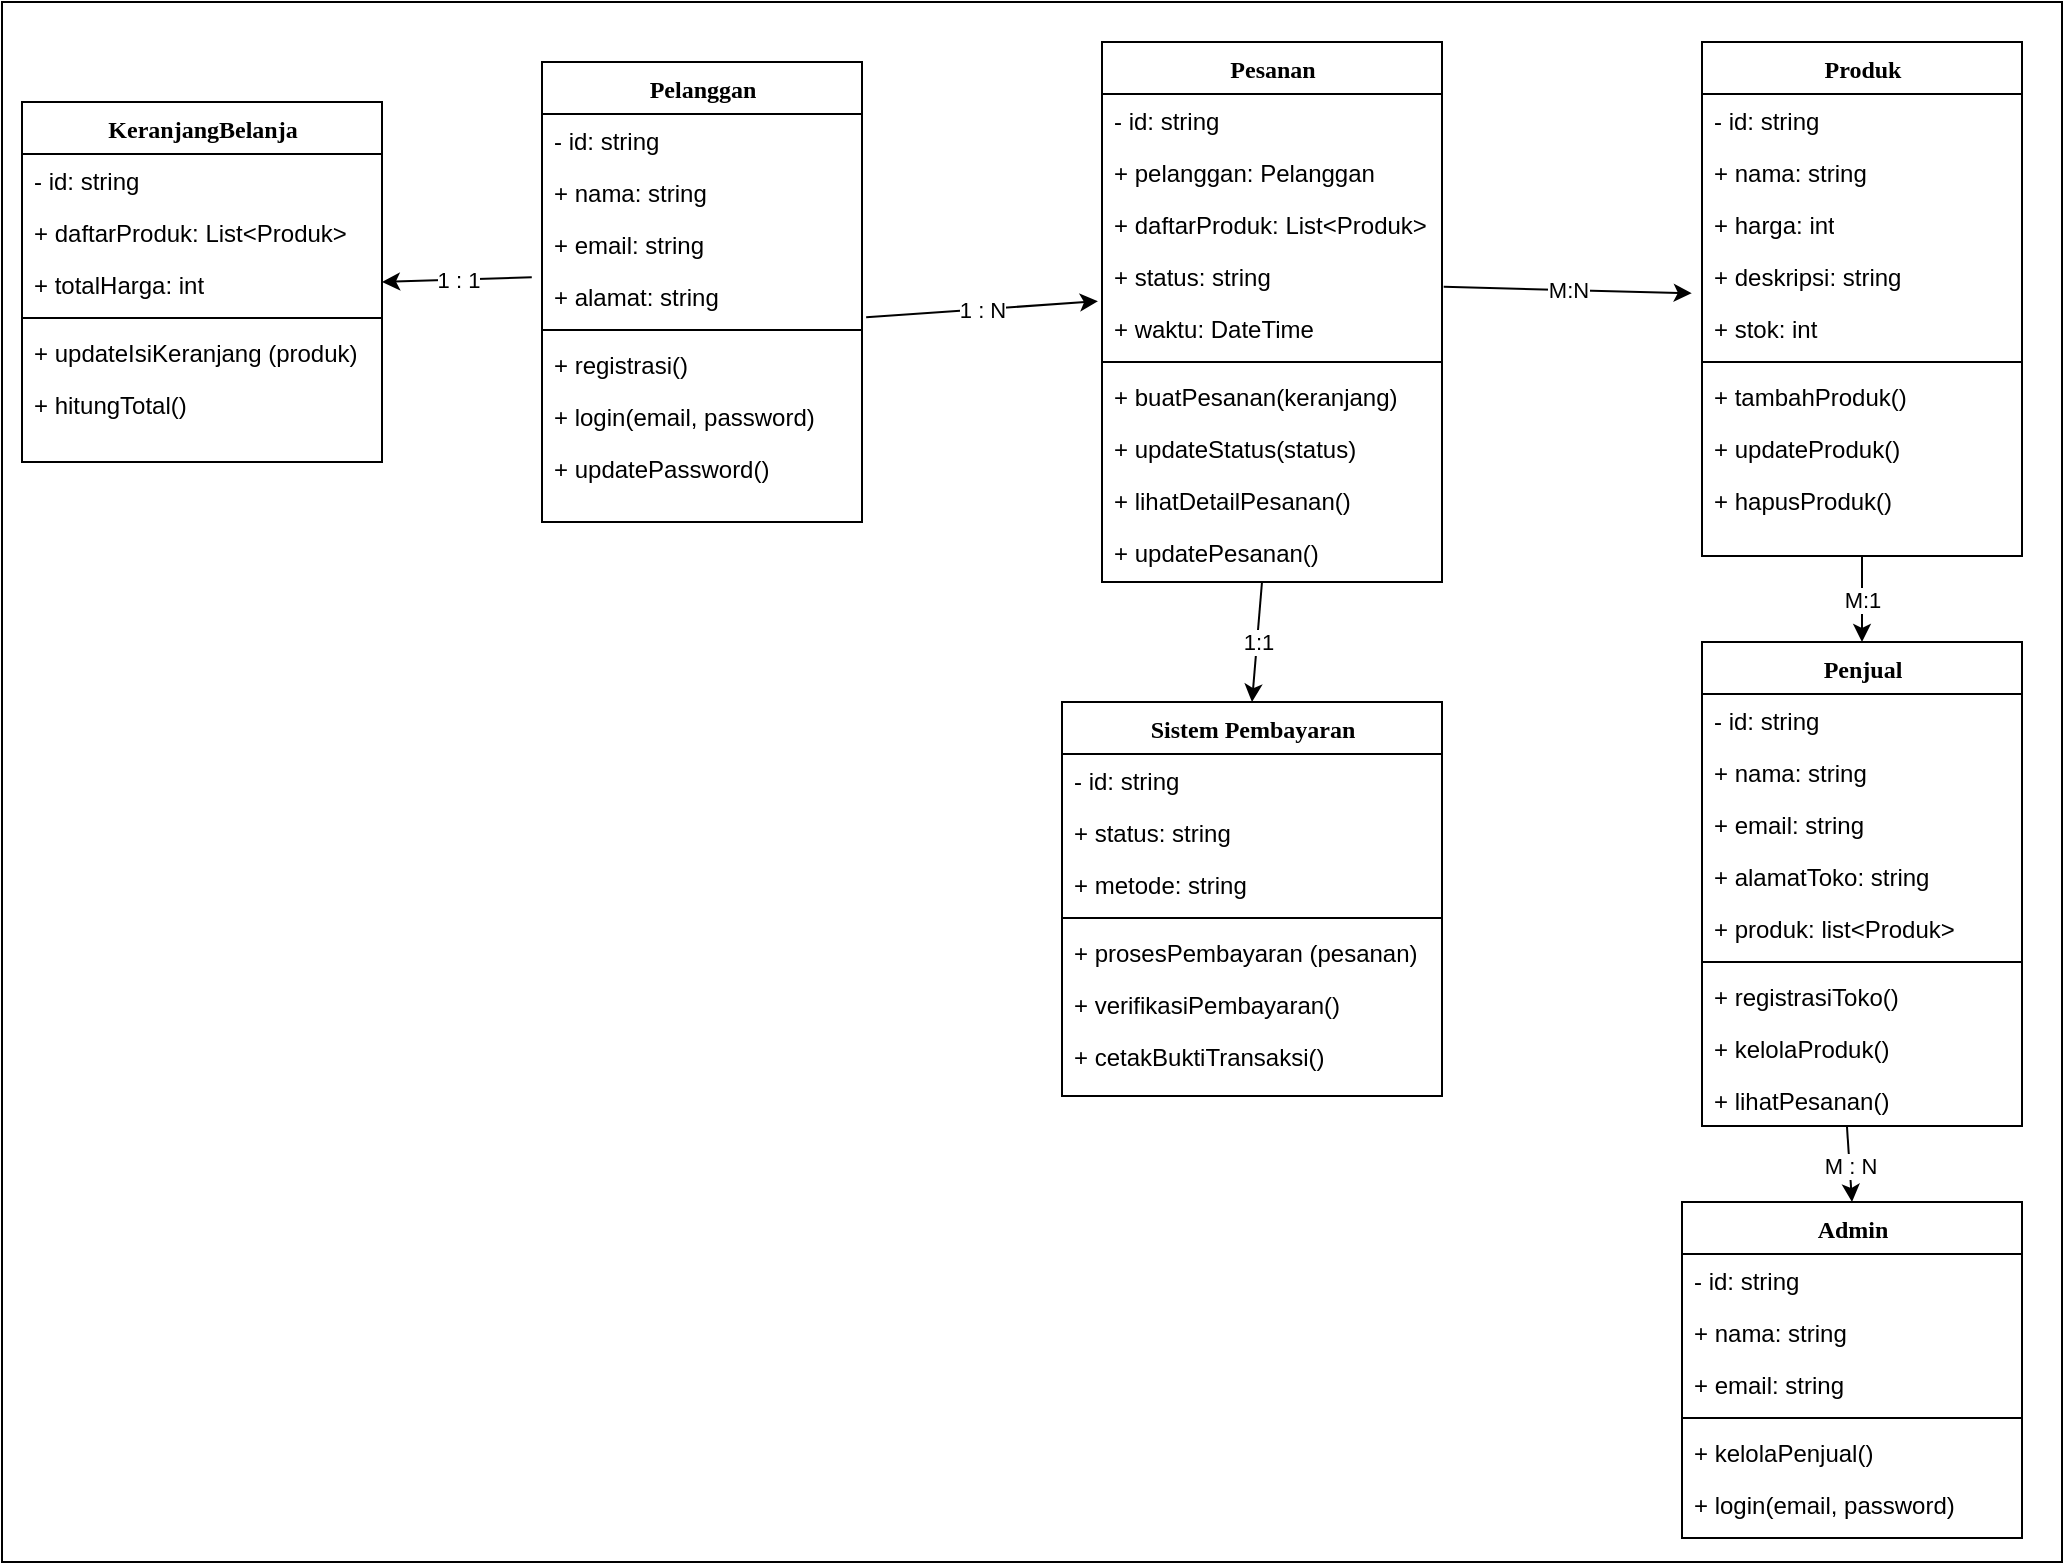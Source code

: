 <mxfile version="25.0.3">
  <diagram name="Page-1" id="9f46799a-70d6-7492-0946-bef42562c5a5">
    <mxGraphModel dx="1400" dy="1546" grid="1" gridSize="10" guides="1" tooltips="1" connect="1" arrows="1" fold="1" page="1" pageScale="1" pageWidth="1100" pageHeight="850" background="none" math="0" shadow="0">
      <root>
        <mxCell id="0" />
        <mxCell id="1" parent="0" />
        <mxCell id="QlvjzyDiHDwdIZpcbz52-32" value="" style="rounded=0;whiteSpace=wrap;html=1;" vertex="1" parent="1">
          <mxGeometry x="10" y="-10" width="1030" height="780" as="geometry" />
        </mxCell>
        <mxCell id="78961159f06e98e8-17" value="Produk" style="swimlane;html=1;fontStyle=1;align=center;verticalAlign=top;childLayout=stackLayout;horizontal=1;startSize=26;horizontalStack=0;resizeParent=1;resizeLast=0;collapsible=1;marginBottom=0;swimlaneFillColor=#ffffff;rounded=0;shadow=0;comic=0;labelBackgroundColor=none;strokeWidth=1;fillColor=none;fontFamily=Verdana;fontSize=12" parent="1" vertex="1">
          <mxGeometry x="860" y="10" width="160" height="257" as="geometry" />
        </mxCell>
        <mxCell id="78961159f06e98e8-21" value="- id: string" style="text;html=1;strokeColor=none;fillColor=none;align=left;verticalAlign=top;spacingLeft=4;spacingRight=4;whiteSpace=wrap;overflow=hidden;rotatable=0;points=[[0,0.5],[1,0.5]];portConstraint=eastwest;" parent="78961159f06e98e8-17" vertex="1">
          <mxGeometry y="26" width="160" height="26" as="geometry" />
        </mxCell>
        <mxCell id="78961159f06e98e8-23" value="+ nama: string" style="text;html=1;strokeColor=none;fillColor=none;align=left;verticalAlign=top;spacingLeft=4;spacingRight=4;whiteSpace=wrap;overflow=hidden;rotatable=0;points=[[0,0.5],[1,0.5]];portConstraint=eastwest;" parent="78961159f06e98e8-17" vertex="1">
          <mxGeometry y="52" width="160" height="26" as="geometry" />
        </mxCell>
        <mxCell id="78961159f06e98e8-25" value="+ harga: int" style="text;html=1;strokeColor=none;fillColor=none;align=left;verticalAlign=top;spacingLeft=4;spacingRight=4;whiteSpace=wrap;overflow=hidden;rotatable=0;points=[[0,0.5],[1,0.5]];portConstraint=eastwest;" parent="78961159f06e98e8-17" vertex="1">
          <mxGeometry y="78" width="160" height="26" as="geometry" />
        </mxCell>
        <mxCell id="78961159f06e98e8-26" value="+ deskripsi: string" style="text;html=1;strokeColor=none;fillColor=none;align=left;verticalAlign=top;spacingLeft=4;spacingRight=4;whiteSpace=wrap;overflow=hidden;rotatable=0;points=[[0,0.5],[1,0.5]];portConstraint=eastwest;" parent="78961159f06e98e8-17" vertex="1">
          <mxGeometry y="104" width="160" height="26" as="geometry" />
        </mxCell>
        <mxCell id="78961159f06e98e8-24" value="+ stok: int" style="text;html=1;strokeColor=none;fillColor=none;align=left;verticalAlign=top;spacingLeft=4;spacingRight=4;whiteSpace=wrap;overflow=hidden;rotatable=0;points=[[0,0.5],[1,0.5]];portConstraint=eastwest;" parent="78961159f06e98e8-17" vertex="1">
          <mxGeometry y="130" width="160" height="26" as="geometry" />
        </mxCell>
        <mxCell id="78961159f06e98e8-19" value="" style="line;html=1;strokeWidth=1;fillColor=none;align=left;verticalAlign=middle;spacingTop=-1;spacingLeft=3;spacingRight=3;rotatable=0;labelPosition=right;points=[];portConstraint=eastwest;" parent="78961159f06e98e8-17" vertex="1">
          <mxGeometry y="156" width="160" height="8" as="geometry" />
        </mxCell>
        <mxCell id="78961159f06e98e8-20" value="+ tambahProduk()" style="text;html=1;strokeColor=none;fillColor=none;align=left;verticalAlign=top;spacingLeft=4;spacingRight=4;whiteSpace=wrap;overflow=hidden;rotatable=0;points=[[0,0.5],[1,0.5]];portConstraint=eastwest;" parent="78961159f06e98e8-17" vertex="1">
          <mxGeometry y="164" width="160" height="26" as="geometry" />
        </mxCell>
        <mxCell id="QlvjzyDiHDwdIZpcbz52-1" value="+ updateProduk()" style="text;html=1;strokeColor=none;fillColor=none;align=left;verticalAlign=top;spacingLeft=4;spacingRight=4;whiteSpace=wrap;overflow=hidden;rotatable=0;points=[[0,0.5],[1,0.5]];portConstraint=eastwest;" vertex="1" parent="78961159f06e98e8-17">
          <mxGeometry y="190" width="160" height="26" as="geometry" />
        </mxCell>
        <mxCell id="QlvjzyDiHDwdIZpcbz52-2" value="+ hapusProduk()" style="text;html=1;strokeColor=none;fillColor=none;align=left;verticalAlign=top;spacingLeft=4;spacingRight=4;whiteSpace=wrap;overflow=hidden;rotatable=0;points=[[0,0.5],[1,0.5]];portConstraint=eastwest;" vertex="1" parent="78961159f06e98e8-17">
          <mxGeometry y="216" width="160" height="26" as="geometry" />
        </mxCell>
        <mxCell id="78961159f06e98e8-30" value="KeranjangBelanja" style="swimlane;html=1;fontStyle=1;align=center;verticalAlign=top;childLayout=stackLayout;horizontal=1;startSize=26;horizontalStack=0;resizeParent=1;resizeLast=0;collapsible=1;marginBottom=0;swimlaneFillColor=#ffffff;rounded=0;shadow=0;comic=0;labelBackgroundColor=none;strokeWidth=1;fillColor=none;fontFamily=Verdana;fontSize=12" parent="1" vertex="1">
          <mxGeometry x="20" y="40" width="180" height="180" as="geometry">
            <mxRectangle x="310" y="60" width="150" height="30" as="alternateBounds" />
          </mxGeometry>
        </mxCell>
        <mxCell id="78961159f06e98e8-31" value="- id: string" style="text;html=1;strokeColor=none;fillColor=none;align=left;verticalAlign=top;spacingLeft=4;spacingRight=4;whiteSpace=wrap;overflow=hidden;rotatable=0;points=[[0,0.5],[1,0.5]];portConstraint=eastwest;" parent="78961159f06e98e8-30" vertex="1">
          <mxGeometry y="26" width="180" height="26" as="geometry" />
        </mxCell>
        <mxCell id="78961159f06e98e8-32" value="+ daftarProduk: List&amp;lt;Produk&amp;gt;" style="text;html=1;strokeColor=none;fillColor=none;align=left;verticalAlign=top;spacingLeft=4;spacingRight=4;whiteSpace=wrap;overflow=hidden;rotatable=0;points=[[0,0.5],[1,0.5]];portConstraint=eastwest;" parent="78961159f06e98e8-30" vertex="1">
          <mxGeometry y="52" width="180" height="26" as="geometry" />
        </mxCell>
        <mxCell id="78961159f06e98e8-33" value="+ totalHarga: int" style="text;html=1;strokeColor=none;fillColor=none;align=left;verticalAlign=top;spacingLeft=4;spacingRight=4;whiteSpace=wrap;overflow=hidden;rotatable=0;points=[[0,0.5],[1,0.5]];portConstraint=eastwest;" parent="78961159f06e98e8-30" vertex="1">
          <mxGeometry y="78" width="180" height="26" as="geometry" />
        </mxCell>
        <mxCell id="78961159f06e98e8-38" value="" style="line;html=1;strokeWidth=1;fillColor=none;align=left;verticalAlign=middle;spacingTop=-1;spacingLeft=3;spacingRight=3;rotatable=0;labelPosition=right;points=[];portConstraint=eastwest;" parent="78961159f06e98e8-30" vertex="1">
          <mxGeometry y="104" width="180" height="8" as="geometry" />
        </mxCell>
        <mxCell id="78961159f06e98e8-39" value="+ updateIsiKeranjang (produk)" style="text;html=1;strokeColor=none;fillColor=none;align=left;verticalAlign=top;spacingLeft=4;spacingRight=4;whiteSpace=wrap;overflow=hidden;rotatable=0;points=[[0,0.5],[1,0.5]];portConstraint=eastwest;" parent="78961159f06e98e8-30" vertex="1">
          <mxGeometry y="112" width="180" height="26" as="geometry" />
        </mxCell>
        <mxCell id="78961159f06e98e8-42" value="+ hitungTotal()" style="text;html=1;strokeColor=none;fillColor=none;align=left;verticalAlign=top;spacingLeft=4;spacingRight=4;whiteSpace=wrap;overflow=hidden;rotatable=0;points=[[0,0.5],[1,0.5]];portConstraint=eastwest;" parent="78961159f06e98e8-30" vertex="1">
          <mxGeometry y="138" width="180" height="26" as="geometry" />
        </mxCell>
        <mxCell id="78961159f06e98e8-43" value="Sistem Pembayaran" style="swimlane;html=1;fontStyle=1;align=center;verticalAlign=top;childLayout=stackLayout;horizontal=1;startSize=26;horizontalStack=0;resizeParent=1;resizeLast=0;collapsible=1;marginBottom=0;swimlaneFillColor=#ffffff;rounded=0;shadow=0;comic=0;labelBackgroundColor=none;strokeWidth=1;fillColor=none;fontFamily=Verdana;fontSize=12" parent="1" vertex="1">
          <mxGeometry x="540" y="340" width="190" height="197" as="geometry" />
        </mxCell>
        <mxCell id="78961159f06e98e8-44" value="- id: string" style="text;html=1;strokeColor=none;fillColor=none;align=left;verticalAlign=top;spacingLeft=4;spacingRight=4;whiteSpace=wrap;overflow=hidden;rotatable=0;points=[[0,0.5],[1,0.5]];portConstraint=eastwest;" parent="78961159f06e98e8-43" vertex="1">
          <mxGeometry y="26" width="190" height="26" as="geometry" />
        </mxCell>
        <mxCell id="78961159f06e98e8-45" value="+ status: string" style="text;html=1;strokeColor=none;fillColor=none;align=left;verticalAlign=top;spacingLeft=4;spacingRight=4;whiteSpace=wrap;overflow=hidden;rotatable=0;points=[[0,0.5],[1,0.5]];portConstraint=eastwest;" parent="78961159f06e98e8-43" vertex="1">
          <mxGeometry y="52" width="190" height="26" as="geometry" />
        </mxCell>
        <mxCell id="78961159f06e98e8-49" value="+ metode: string" style="text;html=1;strokeColor=none;fillColor=none;align=left;verticalAlign=top;spacingLeft=4;spacingRight=4;whiteSpace=wrap;overflow=hidden;rotatable=0;points=[[0,0.5],[1,0.5]];portConstraint=eastwest;" parent="78961159f06e98e8-43" vertex="1">
          <mxGeometry y="78" width="190" height="26" as="geometry" />
        </mxCell>
        <mxCell id="78961159f06e98e8-51" value="" style="line;html=1;strokeWidth=1;fillColor=none;align=left;verticalAlign=middle;spacingTop=-1;spacingLeft=3;spacingRight=3;rotatable=0;labelPosition=right;points=[];portConstraint=eastwest;" parent="78961159f06e98e8-43" vertex="1">
          <mxGeometry y="104" width="190" height="8" as="geometry" />
        </mxCell>
        <mxCell id="78961159f06e98e8-52" value="+ prosesPembayaran (pesanan)" style="text;html=1;strokeColor=none;fillColor=none;align=left;verticalAlign=top;spacingLeft=4;spacingRight=4;whiteSpace=wrap;overflow=hidden;rotatable=0;points=[[0,0.5],[1,0.5]];portConstraint=eastwest;" parent="78961159f06e98e8-43" vertex="1">
          <mxGeometry y="112" width="190" height="26" as="geometry" />
        </mxCell>
        <mxCell id="78961159f06e98e8-53" value="+ verifikasiPembayaran()" style="text;html=1;strokeColor=none;fillColor=none;align=left;verticalAlign=top;spacingLeft=4;spacingRight=4;whiteSpace=wrap;overflow=hidden;rotatable=0;points=[[0,0.5],[1,0.5]];portConstraint=eastwest;" parent="78961159f06e98e8-43" vertex="1">
          <mxGeometry y="138" width="190" height="26" as="geometry" />
        </mxCell>
        <mxCell id="QlvjzyDiHDwdIZpcbz52-6" value="+ cetakBuktiTransaksi()" style="text;html=1;strokeColor=none;fillColor=none;align=left;verticalAlign=top;spacingLeft=4;spacingRight=4;whiteSpace=wrap;overflow=hidden;rotatable=0;points=[[0,0.5],[1,0.5]];portConstraint=eastwest;" vertex="1" parent="78961159f06e98e8-43">
          <mxGeometry y="164" width="190" height="26" as="geometry" />
        </mxCell>
        <mxCell id="78961159f06e98e8-56" value="Pesanan" style="swimlane;html=1;fontStyle=1;align=center;verticalAlign=top;childLayout=stackLayout;horizontal=1;startSize=26;horizontalStack=0;resizeParent=1;resizeLast=0;collapsible=1;marginBottom=0;swimlaneFillColor=#ffffff;rounded=0;shadow=0;comic=0;labelBackgroundColor=none;strokeWidth=1;fillColor=none;fontFamily=Verdana;fontSize=12" parent="1" vertex="1">
          <mxGeometry x="560" y="10" width="170" height="270" as="geometry" />
        </mxCell>
        <mxCell id="78961159f06e98e8-57" value="- id: string" style="text;html=1;strokeColor=none;fillColor=none;align=left;verticalAlign=top;spacingLeft=4;spacingRight=4;whiteSpace=wrap;overflow=hidden;rotatable=0;points=[[0,0.5],[1,0.5]];portConstraint=eastwest;" parent="78961159f06e98e8-56" vertex="1">
          <mxGeometry y="26" width="170" height="26" as="geometry" />
        </mxCell>
        <mxCell id="78961159f06e98e8-60" value="+ pelanggan: Pelanggan" style="text;html=1;strokeColor=none;fillColor=none;align=left;verticalAlign=top;spacingLeft=4;spacingRight=4;whiteSpace=wrap;overflow=hidden;rotatable=0;points=[[0,0.5],[1,0.5]];portConstraint=eastwest;" parent="78961159f06e98e8-56" vertex="1">
          <mxGeometry y="52" width="170" height="26" as="geometry" />
        </mxCell>
        <mxCell id="78961159f06e98e8-58" value="+ daftarProduk: List&amp;lt;Produk&amp;gt;" style="text;html=1;strokeColor=none;fillColor=none;align=left;verticalAlign=top;spacingLeft=4;spacingRight=4;whiteSpace=wrap;overflow=hidden;rotatable=0;points=[[0,0.5],[1,0.5]];portConstraint=eastwest;" parent="78961159f06e98e8-56" vertex="1">
          <mxGeometry y="78" width="170" height="26" as="geometry" />
        </mxCell>
        <mxCell id="78961159f06e98e8-59" value="+ status: string" style="text;html=1;strokeColor=none;fillColor=none;align=left;verticalAlign=top;spacingLeft=4;spacingRight=4;whiteSpace=wrap;overflow=hidden;rotatable=0;points=[[0,0.5],[1,0.5]];portConstraint=eastwest;" parent="78961159f06e98e8-56" vertex="1">
          <mxGeometry y="104" width="170" height="26" as="geometry" />
        </mxCell>
        <mxCell id="78961159f06e98e8-61" value="+ waktu: DateTime" style="text;html=1;strokeColor=none;fillColor=none;align=left;verticalAlign=top;spacingLeft=4;spacingRight=4;whiteSpace=wrap;overflow=hidden;rotatable=0;points=[[0,0.5],[1,0.5]];portConstraint=eastwest;" parent="78961159f06e98e8-56" vertex="1">
          <mxGeometry y="130" width="170" height="26" as="geometry" />
        </mxCell>
        <mxCell id="78961159f06e98e8-64" value="" style="line;html=1;strokeWidth=1;fillColor=none;align=left;verticalAlign=middle;spacingTop=-1;spacingLeft=3;spacingRight=3;rotatable=0;labelPosition=right;points=[];portConstraint=eastwest;" parent="78961159f06e98e8-56" vertex="1">
          <mxGeometry y="156" width="170" height="8" as="geometry" />
        </mxCell>
        <mxCell id="78961159f06e98e8-65" value="+ buatPesanan(keranjang)" style="text;html=1;strokeColor=none;fillColor=none;align=left;verticalAlign=top;spacingLeft=4;spacingRight=4;whiteSpace=wrap;overflow=hidden;rotatable=0;points=[[0,0.5],[1,0.5]];portConstraint=eastwest;" parent="78961159f06e98e8-56" vertex="1">
          <mxGeometry y="164" width="170" height="26" as="geometry" />
        </mxCell>
        <mxCell id="78961159f06e98e8-66" value="+ updateStatus(status)" style="text;html=1;strokeColor=none;fillColor=none;align=left;verticalAlign=top;spacingLeft=4;spacingRight=4;whiteSpace=wrap;overflow=hidden;rotatable=0;points=[[0,0.5],[1,0.5]];portConstraint=eastwest;" parent="78961159f06e98e8-56" vertex="1">
          <mxGeometry y="190" width="170" height="26" as="geometry" />
        </mxCell>
        <mxCell id="78961159f06e98e8-68" value="+ lihatDetailPesanan()" style="text;html=1;strokeColor=none;fillColor=none;align=left;verticalAlign=top;spacingLeft=4;spacingRight=4;whiteSpace=wrap;overflow=hidden;rotatable=0;points=[[0,0.5],[1,0.5]];portConstraint=eastwest;" parent="78961159f06e98e8-56" vertex="1">
          <mxGeometry y="216" width="170" height="26" as="geometry" />
        </mxCell>
        <mxCell id="QlvjzyDiHDwdIZpcbz52-24" value="" style="endArrow=classic;html=1;rounded=0;entryX=0.5;entryY=0;entryDx=0;entryDy=0;" edge="1" parent="78961159f06e98e8-56" target="78961159f06e98e8-43">
          <mxGeometry relative="1" as="geometry">
            <mxPoint x="80" y="270" as="sourcePoint" />
            <mxPoint x="130" y="235.19" as="targetPoint" />
          </mxGeometry>
        </mxCell>
        <mxCell id="QlvjzyDiHDwdIZpcbz52-25" value="1:1" style="edgeLabel;resizable=0;html=1;;align=center;verticalAlign=middle;" connectable="0" vertex="1" parent="QlvjzyDiHDwdIZpcbz52-24">
          <mxGeometry relative="1" as="geometry" />
        </mxCell>
        <mxCell id="QlvjzyDiHDwdIZpcbz52-3" value="+ updatePesanan()" style="text;html=1;strokeColor=none;fillColor=none;align=left;verticalAlign=top;spacingLeft=4;spacingRight=4;whiteSpace=wrap;overflow=hidden;rotatable=0;points=[[0,0.5],[1,0.5]];portConstraint=eastwest;" vertex="1" parent="78961159f06e98e8-56">
          <mxGeometry y="242" width="170" height="26" as="geometry" />
        </mxCell>
        <mxCell id="78961159f06e98e8-69" value="Pelanggan" style="swimlane;html=1;fontStyle=1;align=center;verticalAlign=top;childLayout=stackLayout;horizontal=1;startSize=26;horizontalStack=0;resizeParent=1;resizeLast=0;collapsible=1;marginBottom=0;swimlaneFillColor=#ffffff;rounded=0;shadow=0;comic=0;labelBackgroundColor=none;strokeWidth=1;fillColor=none;fontFamily=Verdana;fontSize=12" parent="1" vertex="1">
          <mxGeometry x="280" y="20" width="160" height="230" as="geometry" />
        </mxCell>
        <mxCell id="78961159f06e98e8-70" value="- id: string" style="text;html=1;strokeColor=none;fillColor=none;align=left;verticalAlign=top;spacingLeft=4;spacingRight=4;whiteSpace=wrap;overflow=hidden;rotatable=0;points=[[0,0.5],[1,0.5]];portConstraint=eastwest;" parent="78961159f06e98e8-69" vertex="1">
          <mxGeometry y="26" width="160" height="26" as="geometry" />
        </mxCell>
        <mxCell id="78961159f06e98e8-71" value="+ nama: string" style="text;html=1;strokeColor=none;fillColor=none;align=left;verticalAlign=top;spacingLeft=4;spacingRight=4;whiteSpace=wrap;overflow=hidden;rotatable=0;points=[[0,0.5],[1,0.5]];portConstraint=eastwest;" parent="78961159f06e98e8-69" vertex="1">
          <mxGeometry y="52" width="160" height="26" as="geometry" />
        </mxCell>
        <mxCell id="78961159f06e98e8-72" value="+ email: string" style="text;html=1;strokeColor=none;fillColor=none;align=left;verticalAlign=top;spacingLeft=4;spacingRight=4;whiteSpace=wrap;overflow=hidden;rotatable=0;points=[[0,0.5],[1,0.5]];portConstraint=eastwest;" parent="78961159f06e98e8-69" vertex="1">
          <mxGeometry y="78" width="160" height="26" as="geometry" />
        </mxCell>
        <mxCell id="78961159f06e98e8-74" value="+ alamat: string" style="text;html=1;strokeColor=none;fillColor=none;align=left;verticalAlign=top;spacingLeft=4;spacingRight=4;whiteSpace=wrap;overflow=hidden;rotatable=0;points=[[0,0.5],[1,0.5]];portConstraint=eastwest;" parent="78961159f06e98e8-69" vertex="1">
          <mxGeometry y="104" width="160" height="26" as="geometry" />
        </mxCell>
        <mxCell id="78961159f06e98e8-77" value="" style="line;html=1;strokeWidth=1;fillColor=none;align=left;verticalAlign=middle;spacingTop=-1;spacingLeft=3;spacingRight=3;rotatable=0;labelPosition=right;points=[];portConstraint=eastwest;" parent="78961159f06e98e8-69" vertex="1">
          <mxGeometry y="130" width="160" height="8" as="geometry" />
        </mxCell>
        <mxCell id="78961159f06e98e8-78" value="+ registrasi()" style="text;html=1;strokeColor=none;fillColor=none;align=left;verticalAlign=top;spacingLeft=4;spacingRight=4;whiteSpace=wrap;overflow=hidden;rotatable=0;points=[[0,0.5],[1,0.5]];portConstraint=eastwest;" parent="78961159f06e98e8-69" vertex="1">
          <mxGeometry y="138" width="160" height="26" as="geometry" />
        </mxCell>
        <mxCell id="78961159f06e98e8-79" value="+ login(email, password)" style="text;html=1;strokeColor=none;fillColor=none;align=left;verticalAlign=top;spacingLeft=4;spacingRight=4;whiteSpace=wrap;overflow=hidden;rotatable=0;points=[[0,0.5],[1,0.5]];portConstraint=eastwest;" parent="78961159f06e98e8-69" vertex="1">
          <mxGeometry y="164" width="160" height="26" as="geometry" />
        </mxCell>
        <mxCell id="78961159f06e98e8-80" value="+ updatePassword()" style="text;html=1;strokeColor=none;fillColor=none;align=left;verticalAlign=top;spacingLeft=4;spacingRight=4;whiteSpace=wrap;overflow=hidden;rotatable=0;points=[[0,0.5],[1,0.5]];portConstraint=eastwest;" parent="78961159f06e98e8-69" vertex="1">
          <mxGeometry y="190" width="160" height="26" as="geometry" />
        </mxCell>
        <mxCell id="78961159f06e98e8-82" value="Admin" style="swimlane;html=1;fontStyle=1;align=center;verticalAlign=top;childLayout=stackLayout;horizontal=1;startSize=26;horizontalStack=0;resizeParent=1;resizeLast=0;collapsible=1;marginBottom=0;swimlaneFillColor=#ffffff;rounded=0;shadow=0;comic=0;labelBackgroundColor=none;strokeWidth=1;fillColor=none;fontFamily=Verdana;fontSize=12" parent="1" vertex="1">
          <mxGeometry x="850" y="590" width="170" height="168" as="geometry" />
        </mxCell>
        <mxCell id="78961159f06e98e8-83" value="- id: string" style="text;html=1;strokeColor=none;fillColor=none;align=left;verticalAlign=top;spacingLeft=4;spacingRight=4;whiteSpace=wrap;overflow=hidden;rotatable=0;points=[[0,0.5],[1,0.5]];portConstraint=eastwest;" parent="78961159f06e98e8-82" vertex="1">
          <mxGeometry y="26" width="170" height="26" as="geometry" />
        </mxCell>
        <mxCell id="78961159f06e98e8-84" value="+ nama: string" style="text;html=1;strokeColor=none;fillColor=none;align=left;verticalAlign=top;spacingLeft=4;spacingRight=4;whiteSpace=wrap;overflow=hidden;rotatable=0;points=[[0,0.5],[1,0.5]];portConstraint=eastwest;" parent="78961159f06e98e8-82" vertex="1">
          <mxGeometry y="52" width="170" height="26" as="geometry" />
        </mxCell>
        <mxCell id="78961159f06e98e8-85" value="+ email: string" style="text;html=1;strokeColor=none;fillColor=none;align=left;verticalAlign=top;spacingLeft=4;spacingRight=4;whiteSpace=wrap;overflow=hidden;rotatable=0;points=[[0,0.5],[1,0.5]];portConstraint=eastwest;" parent="78961159f06e98e8-82" vertex="1">
          <mxGeometry y="78" width="170" height="26" as="geometry" />
        </mxCell>
        <mxCell id="78961159f06e98e8-90" value="" style="line;html=1;strokeWidth=1;fillColor=none;align=left;verticalAlign=middle;spacingTop=-1;spacingLeft=3;spacingRight=3;rotatable=0;labelPosition=right;points=[];portConstraint=eastwest;" parent="78961159f06e98e8-82" vertex="1">
          <mxGeometry y="104" width="170" height="8" as="geometry" />
        </mxCell>
        <mxCell id="78961159f06e98e8-91" value="+ kelolaPenjual()" style="text;html=1;strokeColor=none;fillColor=none;align=left;verticalAlign=top;spacingLeft=4;spacingRight=4;whiteSpace=wrap;overflow=hidden;rotatable=0;points=[[0,0.5],[1,0.5]];portConstraint=eastwest;" parent="78961159f06e98e8-82" vertex="1">
          <mxGeometry y="112" width="170" height="26" as="geometry" />
        </mxCell>
        <mxCell id="78961159f06e98e8-94" value="+ login(email, password)" style="text;html=1;strokeColor=none;fillColor=none;align=left;verticalAlign=top;spacingLeft=4;spacingRight=4;whiteSpace=wrap;overflow=hidden;rotatable=0;points=[[0,0.5],[1,0.5]];portConstraint=eastwest;" parent="78961159f06e98e8-82" vertex="1">
          <mxGeometry y="138" width="170" height="26" as="geometry" />
        </mxCell>
        <mxCell id="78961159f06e98e8-95" value="Penjual" style="swimlane;html=1;fontStyle=1;align=center;verticalAlign=top;childLayout=stackLayout;horizontal=1;startSize=26;horizontalStack=0;resizeParent=1;resizeLast=0;collapsible=1;marginBottom=0;swimlaneFillColor=#ffffff;rounded=0;shadow=0;comic=0;labelBackgroundColor=none;strokeWidth=1;fillColor=none;fontFamily=Verdana;fontSize=12" parent="1" vertex="1">
          <mxGeometry x="860" y="310" width="160" height="242" as="geometry" />
        </mxCell>
        <mxCell id="78961159f06e98e8-96" value="- id: string" style="text;html=1;strokeColor=none;fillColor=none;align=left;verticalAlign=top;spacingLeft=4;spacingRight=4;whiteSpace=wrap;overflow=hidden;rotatable=0;points=[[0,0.5],[1,0.5]];portConstraint=eastwest;" parent="78961159f06e98e8-95" vertex="1">
          <mxGeometry y="26" width="160" height="26" as="geometry" />
        </mxCell>
        <mxCell id="78961159f06e98e8-97" value="+ nama: string" style="text;html=1;strokeColor=none;fillColor=none;align=left;verticalAlign=top;spacingLeft=4;spacingRight=4;whiteSpace=wrap;overflow=hidden;rotatable=0;points=[[0,0.5],[1,0.5]];portConstraint=eastwest;" parent="78961159f06e98e8-95" vertex="1">
          <mxGeometry y="52" width="160" height="26" as="geometry" />
        </mxCell>
        <mxCell id="78961159f06e98e8-98" value="+ email: string" style="text;html=1;strokeColor=none;fillColor=none;align=left;verticalAlign=top;spacingLeft=4;spacingRight=4;whiteSpace=wrap;overflow=hidden;rotatable=0;points=[[0,0.5],[1,0.5]];portConstraint=eastwest;" parent="78961159f06e98e8-95" vertex="1">
          <mxGeometry y="78" width="160" height="26" as="geometry" />
        </mxCell>
        <mxCell id="78961159f06e98e8-102" value="+ alamatToko: string" style="text;html=1;strokeColor=none;fillColor=none;align=left;verticalAlign=top;spacingLeft=4;spacingRight=4;whiteSpace=wrap;overflow=hidden;rotatable=0;points=[[0,0.5],[1,0.5]];portConstraint=eastwest;" parent="78961159f06e98e8-95" vertex="1">
          <mxGeometry y="104" width="160" height="26" as="geometry" />
        </mxCell>
        <mxCell id="QlvjzyDiHDwdIZpcbz52-8" value="+ produk: list&amp;lt;Produk&amp;gt;" style="text;html=1;strokeColor=none;fillColor=none;align=left;verticalAlign=top;spacingLeft=4;spacingRight=4;whiteSpace=wrap;overflow=hidden;rotatable=0;points=[[0,0.5],[1,0.5]];portConstraint=eastwest;" vertex="1" parent="78961159f06e98e8-95">
          <mxGeometry y="130" width="160" height="26" as="geometry" />
        </mxCell>
        <mxCell id="78961159f06e98e8-103" value="" style="line;html=1;strokeWidth=1;fillColor=none;align=left;verticalAlign=middle;spacingTop=-1;spacingLeft=3;spacingRight=3;rotatable=0;labelPosition=right;points=[];portConstraint=eastwest;" parent="78961159f06e98e8-95" vertex="1">
          <mxGeometry y="156" width="160" height="8" as="geometry" />
        </mxCell>
        <mxCell id="78961159f06e98e8-104" value="+ registrasiToko()" style="text;html=1;strokeColor=none;fillColor=none;align=left;verticalAlign=top;spacingLeft=4;spacingRight=4;whiteSpace=wrap;overflow=hidden;rotatable=0;points=[[0,0.5],[1,0.5]];portConstraint=eastwest;" parent="78961159f06e98e8-95" vertex="1">
          <mxGeometry y="164" width="160" height="26" as="geometry" />
        </mxCell>
        <mxCell id="QlvjzyDiHDwdIZpcbz52-9" value="+ kelolaProduk()" style="text;html=1;strokeColor=none;fillColor=none;align=left;verticalAlign=top;spacingLeft=4;spacingRight=4;whiteSpace=wrap;overflow=hidden;rotatable=0;points=[[0,0.5],[1,0.5]];portConstraint=eastwest;" vertex="1" parent="78961159f06e98e8-95">
          <mxGeometry y="190" width="160" height="26" as="geometry" />
        </mxCell>
        <mxCell id="QlvjzyDiHDwdIZpcbz52-10" value="+ lihatPesanan()" style="text;html=1;strokeColor=none;fillColor=none;align=left;verticalAlign=top;spacingLeft=4;spacingRight=4;whiteSpace=wrap;overflow=hidden;rotatable=0;points=[[0,0.5],[1,0.5]];portConstraint=eastwest;" vertex="1" parent="78961159f06e98e8-95">
          <mxGeometry y="216" width="160" height="26" as="geometry" />
        </mxCell>
        <mxCell id="QlvjzyDiHDwdIZpcbz52-14" value="" style="endArrow=classic;html=1;rounded=0;exitX=-0.032;exitY=0.138;exitDx=0;exitDy=0;exitPerimeter=0;entryX=1;entryY=0.5;entryDx=0;entryDy=0;" edge="1" parent="1" source="78961159f06e98e8-74" target="78961159f06e98e8-30">
          <mxGeometry relative="1" as="geometry">
            <mxPoint x="380" y="210" as="sourcePoint" />
            <mxPoint x="390" y="160" as="targetPoint" />
          </mxGeometry>
        </mxCell>
        <mxCell id="QlvjzyDiHDwdIZpcbz52-15" value="1 : 1" style="edgeLabel;resizable=0;html=1;;align=center;verticalAlign=middle;" connectable="0" vertex="1" parent="QlvjzyDiHDwdIZpcbz52-14">
          <mxGeometry relative="1" as="geometry" />
        </mxCell>
        <mxCell id="QlvjzyDiHDwdIZpcbz52-16" value="" style="endArrow=classic;html=1;rounded=0;exitX=1.013;exitY=0.908;exitDx=0;exitDy=0;exitPerimeter=0;entryX=-0.012;entryY=0.985;entryDx=0;entryDy=0;entryPerimeter=0;" edge="1" parent="1" source="78961159f06e98e8-74" target="78961159f06e98e8-59">
          <mxGeometry relative="1" as="geometry">
            <mxPoint x="350" y="210" as="sourcePoint" />
            <mxPoint x="524" y="140" as="targetPoint" />
          </mxGeometry>
        </mxCell>
        <mxCell id="QlvjzyDiHDwdIZpcbz52-17" value="1 : N" style="edgeLabel;resizable=0;html=1;;align=center;verticalAlign=middle;" connectable="0" vertex="1" parent="QlvjzyDiHDwdIZpcbz52-16">
          <mxGeometry relative="1" as="geometry" />
        </mxCell>
        <mxCell id="QlvjzyDiHDwdIZpcbz52-22" value="" style="endArrow=classic;html=1;rounded=0;entryX=-0.032;entryY=-0.169;entryDx=0;entryDy=0;entryPerimeter=0;exitX=1.005;exitY=-0.292;exitDx=0;exitDy=0;exitPerimeter=0;" edge="1" parent="1" source="78961159f06e98e8-61" target="78961159f06e98e8-24">
          <mxGeometry relative="1" as="geometry">
            <mxPoint x="590" y="240" as="sourcePoint" />
            <mxPoint x="690" y="240" as="targetPoint" />
          </mxGeometry>
        </mxCell>
        <mxCell id="QlvjzyDiHDwdIZpcbz52-23" value="M:N" style="edgeLabel;resizable=0;html=1;;align=center;verticalAlign=middle;" connectable="0" vertex="1" parent="QlvjzyDiHDwdIZpcbz52-22">
          <mxGeometry relative="1" as="geometry" />
        </mxCell>
        <mxCell id="QlvjzyDiHDwdIZpcbz52-26" value="" style="endArrow=classic;html=1;rounded=0;exitX=0.5;exitY=1;exitDx=0;exitDy=0;entryX=0.5;entryY=0;entryDx=0;entryDy=0;" edge="1" parent="1" source="78961159f06e98e8-17" target="78961159f06e98e8-95">
          <mxGeometry relative="1" as="geometry">
            <mxPoint x="590" y="340" as="sourcePoint" />
            <mxPoint x="690" y="340" as="targetPoint" />
          </mxGeometry>
        </mxCell>
        <mxCell id="QlvjzyDiHDwdIZpcbz52-27" value="M:1" style="edgeLabel;resizable=0;html=1;;align=center;verticalAlign=middle;" connectable="0" vertex="1" parent="QlvjzyDiHDwdIZpcbz52-26">
          <mxGeometry relative="1" as="geometry" />
        </mxCell>
        <mxCell id="QlvjzyDiHDwdIZpcbz52-28" value="" style="endArrow=classic;html=1;rounded=0;exitX=0.453;exitY=1.015;exitDx=0;exitDy=0;exitPerimeter=0;entryX=0.5;entryY=0;entryDx=0;entryDy=0;" edge="1" parent="1" source="QlvjzyDiHDwdIZpcbz52-10" target="78961159f06e98e8-82">
          <mxGeometry relative="1" as="geometry">
            <mxPoint x="590" y="540" as="sourcePoint" />
            <mxPoint x="690" y="540" as="targetPoint" />
          </mxGeometry>
        </mxCell>
        <mxCell id="QlvjzyDiHDwdIZpcbz52-29" value="M : N" style="edgeLabel;resizable=0;html=1;;align=center;verticalAlign=middle;" connectable="0" vertex="1" parent="QlvjzyDiHDwdIZpcbz52-28">
          <mxGeometry relative="1" as="geometry" />
        </mxCell>
      </root>
    </mxGraphModel>
  </diagram>
</mxfile>
